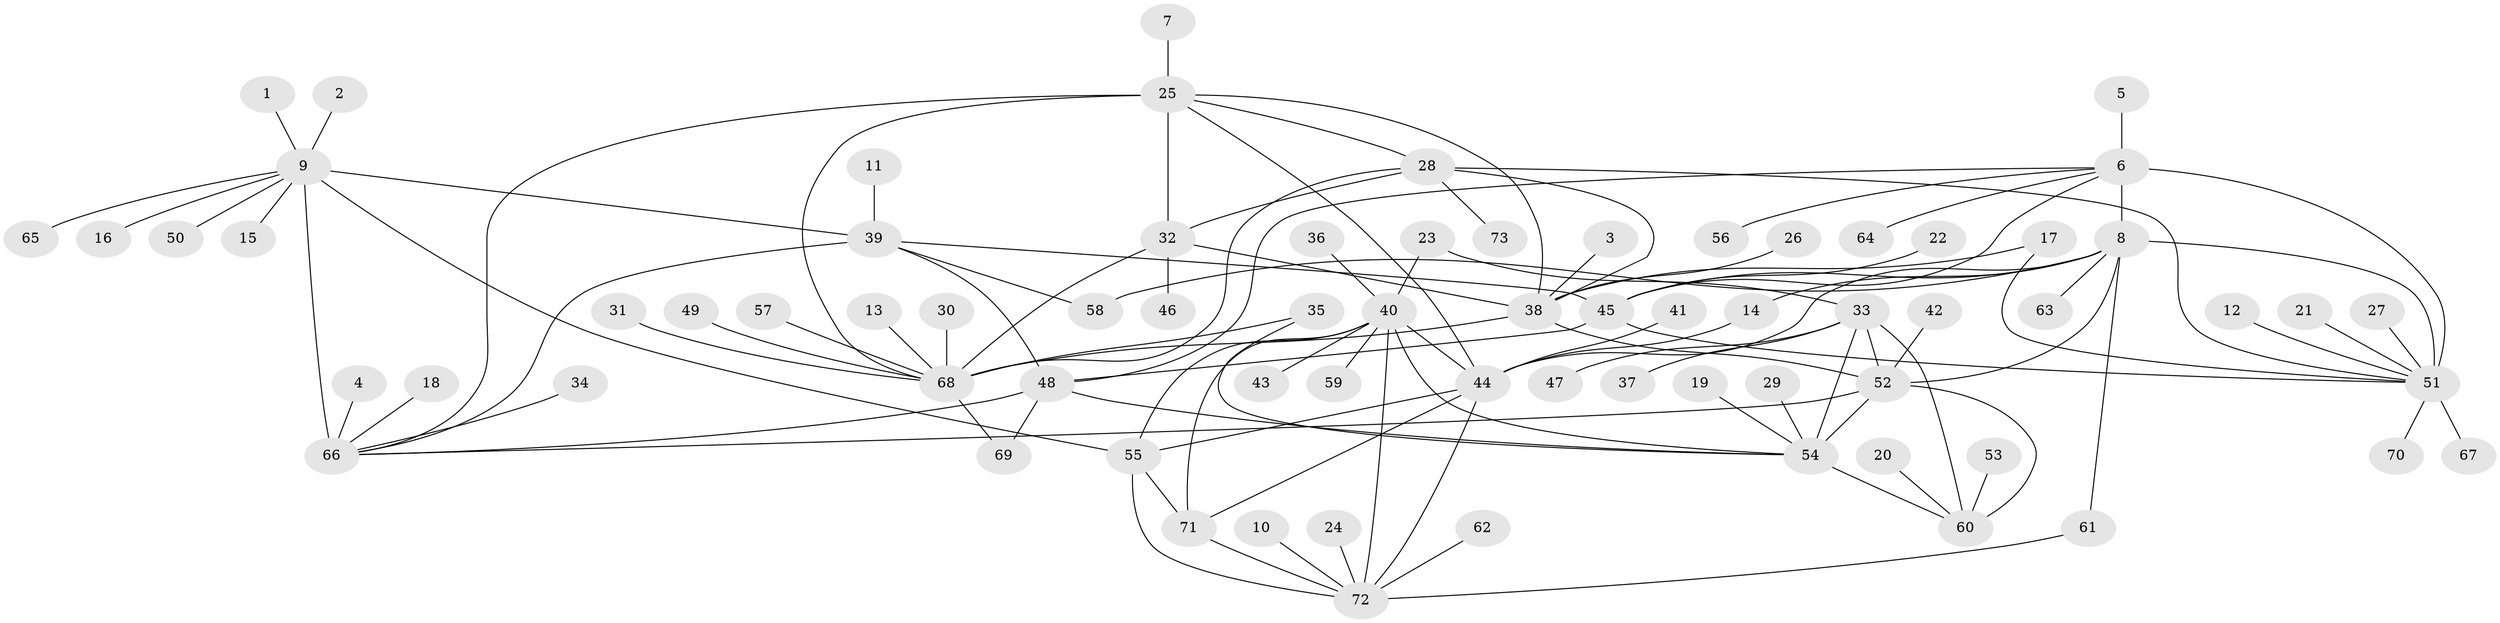// original degree distribution, {8: 0.04794520547945205, 7: 0.0273972602739726, 10: 0.03424657534246575, 12: 0.0410958904109589, 9: 0.06164383561643835, 11: 0.00684931506849315, 6: 0.00684931506849315, 13: 0.0136986301369863, 2: 0.1095890410958904, 1: 0.5958904109589042, 3: 0.04794520547945205, 4: 0.00684931506849315}
// Generated by graph-tools (version 1.1) at 2025/02/03/09/25 03:02:38]
// undirected, 73 vertices, 108 edges
graph export_dot {
graph [start="1"]
  node [color=gray90,style=filled];
  1;
  2;
  3;
  4;
  5;
  6;
  7;
  8;
  9;
  10;
  11;
  12;
  13;
  14;
  15;
  16;
  17;
  18;
  19;
  20;
  21;
  22;
  23;
  24;
  25;
  26;
  27;
  28;
  29;
  30;
  31;
  32;
  33;
  34;
  35;
  36;
  37;
  38;
  39;
  40;
  41;
  42;
  43;
  44;
  45;
  46;
  47;
  48;
  49;
  50;
  51;
  52;
  53;
  54;
  55;
  56;
  57;
  58;
  59;
  60;
  61;
  62;
  63;
  64;
  65;
  66;
  67;
  68;
  69;
  70;
  71;
  72;
  73;
  1 -- 9 [weight=1.0];
  2 -- 9 [weight=1.0];
  3 -- 38 [weight=1.0];
  4 -- 66 [weight=1.0];
  5 -- 6 [weight=1.0];
  6 -- 8 [weight=2.0];
  6 -- 45 [weight=1.0];
  6 -- 48 [weight=1.0];
  6 -- 51 [weight=3.0];
  6 -- 56 [weight=1.0];
  6 -- 64 [weight=1.0];
  7 -- 25 [weight=1.0];
  8 -- 14 [weight=1.0];
  8 -- 44 [weight=1.0];
  8 -- 45 [weight=2.0];
  8 -- 51 [weight=6.0];
  8 -- 52 [weight=1.0];
  8 -- 58 [weight=1.0];
  8 -- 61 [weight=1.0];
  8 -- 63 [weight=1.0];
  9 -- 15 [weight=1.0];
  9 -- 16 [weight=1.0];
  9 -- 39 [weight=4.0];
  9 -- 50 [weight=1.0];
  9 -- 55 [weight=1.0];
  9 -- 65 [weight=1.0];
  9 -- 66 [weight=8.0];
  10 -- 72 [weight=1.0];
  11 -- 39 [weight=1.0];
  12 -- 51 [weight=1.0];
  13 -- 68 [weight=1.0];
  14 -- 44 [weight=1.0];
  17 -- 38 [weight=1.0];
  17 -- 51 [weight=1.0];
  18 -- 66 [weight=1.0];
  19 -- 54 [weight=1.0];
  20 -- 60 [weight=1.0];
  21 -- 51 [weight=1.0];
  22 -- 45 [weight=1.0];
  23 -- 33 [weight=1.0];
  23 -- 40 [weight=1.0];
  24 -- 72 [weight=1.0];
  25 -- 28 [weight=2.0];
  25 -- 32 [weight=2.0];
  25 -- 38 [weight=2.0];
  25 -- 44 [weight=1.0];
  25 -- 66 [weight=1.0];
  25 -- 68 [weight=4.0];
  26 -- 38 [weight=1.0];
  27 -- 51 [weight=1.0];
  28 -- 32 [weight=1.0];
  28 -- 38 [weight=1.0];
  28 -- 51 [weight=1.0];
  28 -- 68 [weight=2.0];
  28 -- 73 [weight=1.0];
  29 -- 54 [weight=1.0];
  30 -- 68 [weight=1.0];
  31 -- 68 [weight=1.0];
  32 -- 38 [weight=1.0];
  32 -- 46 [weight=1.0];
  32 -- 68 [weight=2.0];
  33 -- 37 [weight=1.0];
  33 -- 47 [weight=1.0];
  33 -- 52 [weight=6.0];
  33 -- 54 [weight=2.0];
  33 -- 60 [weight=2.0];
  34 -- 66 [weight=1.0];
  35 -- 54 [weight=1.0];
  35 -- 68 [weight=1.0];
  36 -- 40 [weight=1.0];
  38 -- 52 [weight=1.0];
  38 -- 68 [weight=2.0];
  39 -- 45 [weight=1.0];
  39 -- 48 [weight=1.0];
  39 -- 58 [weight=1.0];
  39 -- 66 [weight=2.0];
  40 -- 43 [weight=1.0];
  40 -- 44 [weight=1.0];
  40 -- 54 [weight=1.0];
  40 -- 55 [weight=1.0];
  40 -- 59 [weight=1.0];
  40 -- 71 [weight=1.0];
  40 -- 72 [weight=3.0];
  41 -- 44 [weight=1.0];
  42 -- 52 [weight=1.0];
  44 -- 55 [weight=1.0];
  44 -- 71 [weight=1.0];
  44 -- 72 [weight=3.0];
  45 -- 48 [weight=1.0];
  45 -- 51 [weight=3.0];
  48 -- 54 [weight=1.0];
  48 -- 66 [weight=1.0];
  48 -- 69 [weight=1.0];
  49 -- 68 [weight=1.0];
  51 -- 67 [weight=1.0];
  51 -- 70 [weight=1.0];
  52 -- 54 [weight=3.0];
  52 -- 60 [weight=3.0];
  52 -- 66 [weight=1.0];
  53 -- 60 [weight=1.0];
  54 -- 60 [weight=1.0];
  55 -- 71 [weight=1.0];
  55 -- 72 [weight=3.0];
  57 -- 68 [weight=1.0];
  61 -- 72 [weight=1.0];
  62 -- 72 [weight=1.0];
  68 -- 69 [weight=1.0];
  71 -- 72 [weight=3.0];
}
